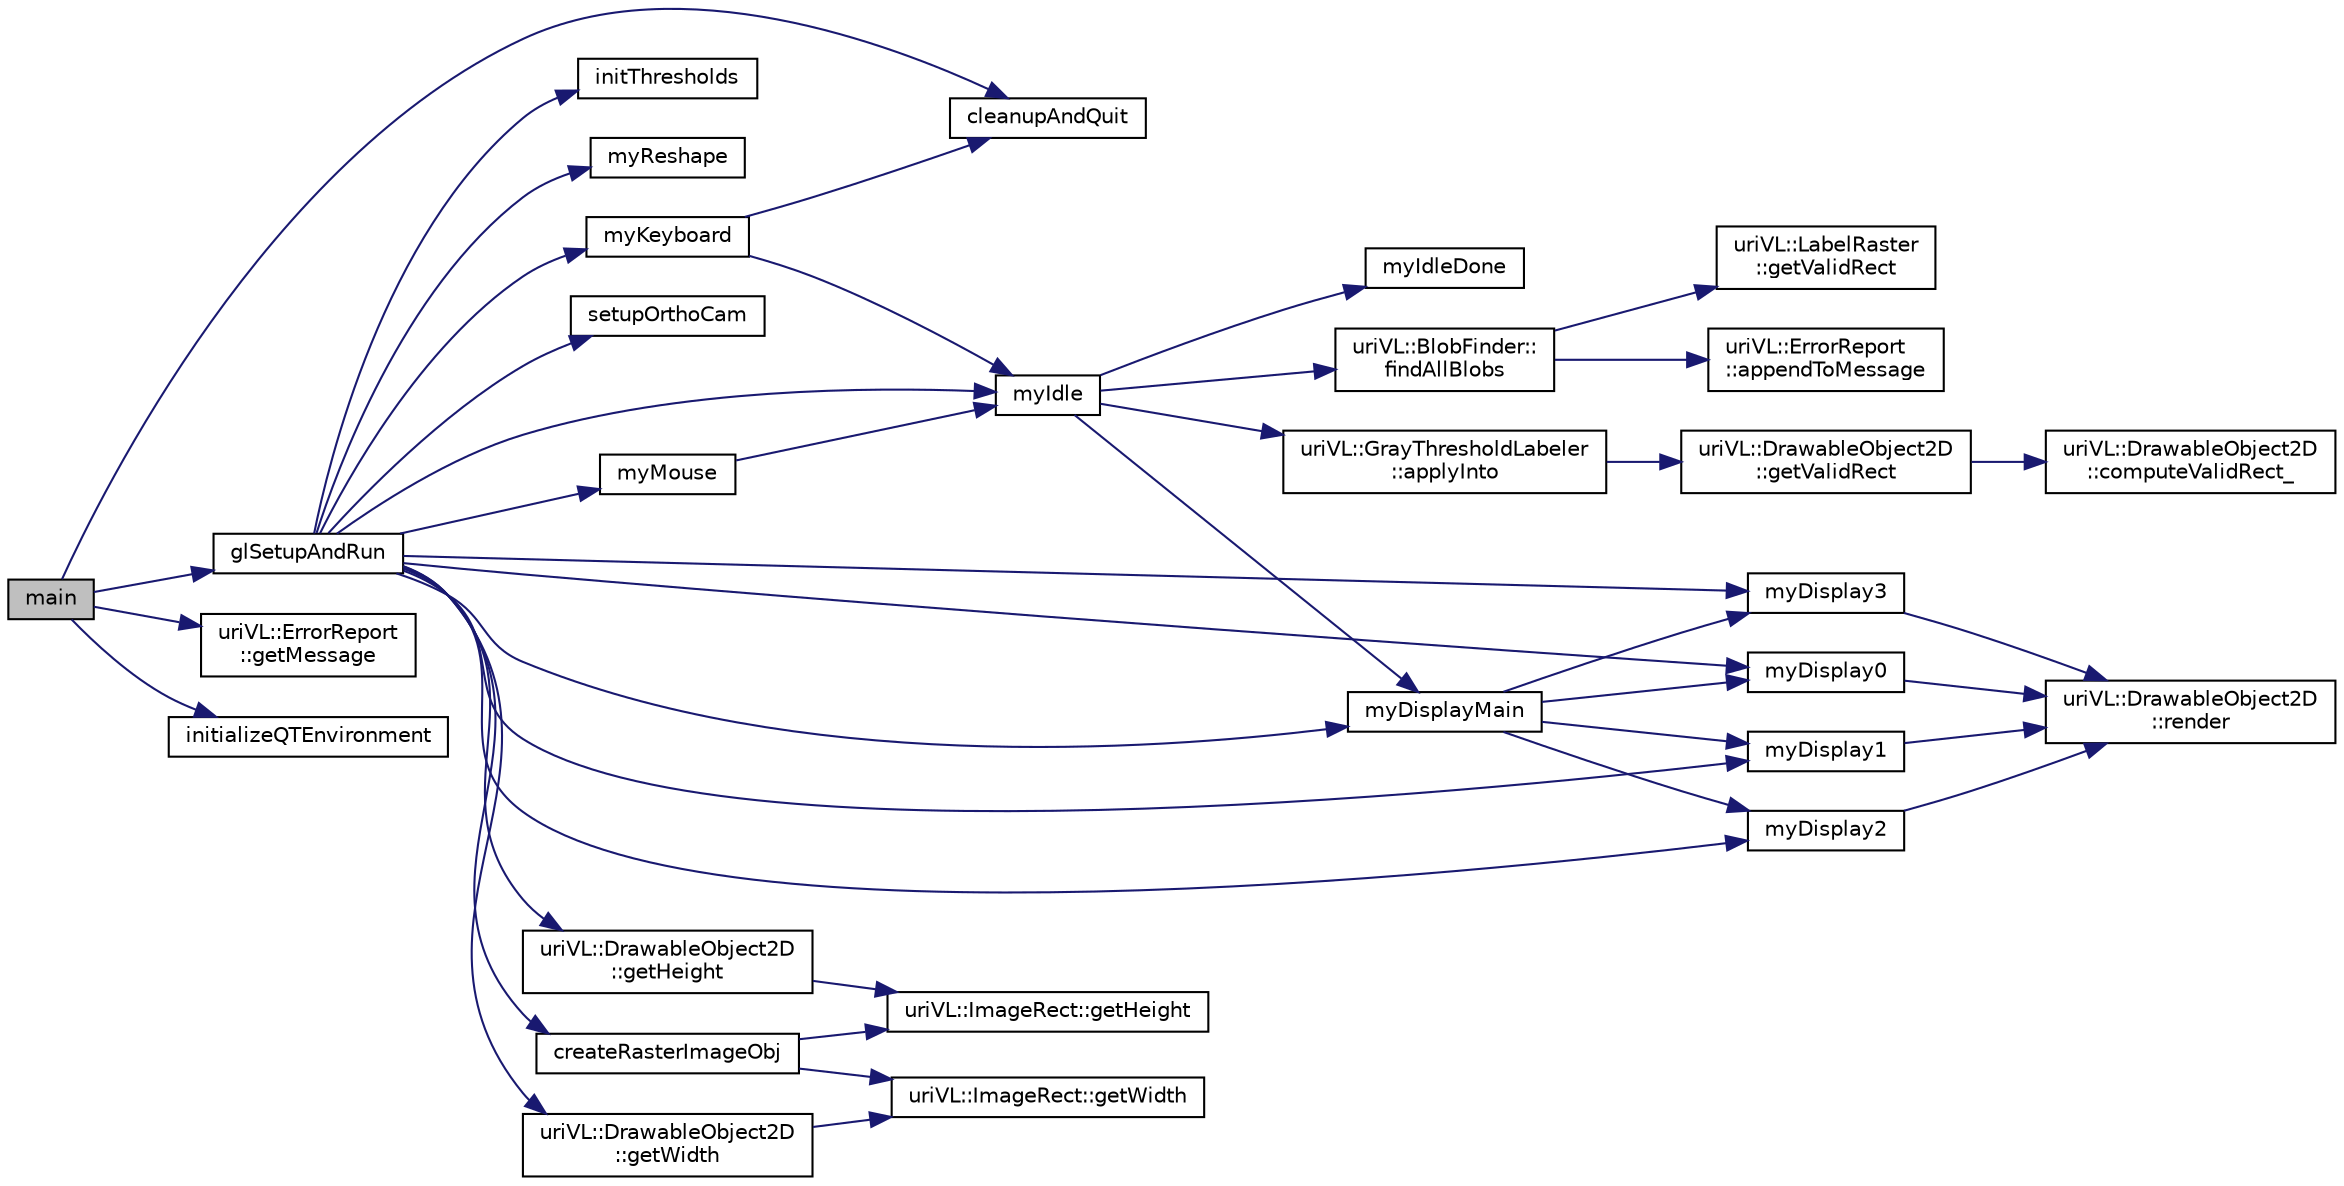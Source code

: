 digraph "main"
{
  edge [fontname="Helvetica",fontsize="10",labelfontname="Helvetica",labelfontsize="10"];
  node [fontname="Helvetica",fontsize="10",shape=record];
  rankdir="LR";
  Node1 [label="main",height=0.2,width=0.4,color="black", fillcolor="grey75", style="filled", fontcolor="black"];
  Node1 -> Node2 [color="midnightblue",fontsize="10",style="solid",fontname="Helvetica"];
  Node2 [label="cleanupAndQuit",height=0.2,width=0.4,color="black", fillcolor="white", style="filled",URL="$videoDifference__main_8cpp.html#ab5774c0c168c63ad4c75e9bf6f09e72b"];
  Node1 -> Node3 [color="midnightblue",fontsize="10",style="solid",fontname="Helvetica"];
  Node3 [label="uriVL::ErrorReport\l::getMessage",height=0.2,width=0.4,color="black", fillcolor="white", style="filled",URL="$classuriVL_1_1ErrorReport.html#ab0e9a629dc8d1342f8c6078e5d5b2a1d",tooltip="When you call this, you&#39;re responsible for delete[]&#39;ing the returned pointer. "];
  Node1 -> Node4 [color="midnightblue",fontsize="10",style="solid",fontname="Helvetica"];
  Node4 [label="glSetupAndRun",height=0.2,width=0.4,color="black", fillcolor="white", style="filled",URL="$videoDifference__main_8cpp.html#a90c375f0670dbde0c466ef8e5b8501b2"];
  Node4 -> Node5 [color="midnightblue",fontsize="10",style="solid",fontname="Helvetica"];
  Node5 [label="createRasterImageObj",height=0.2,width=0.4,color="black", fillcolor="white", style="filled",URL="$videoDifference__main_8cpp.html#ac85cb0ad2757c794788cef3bea1b268e"];
  Node5 -> Node6 [color="midnightblue",fontsize="10",style="solid",fontname="Helvetica"];
  Node6 [label="uriVL::ImageRect::getHeight",height=0.2,width=0.4,color="black", fillcolor="white", style="filled",URL="$classuriVL_1_1ImageRect.html#aa757d85ab5d5230bc0ca53f5960e14f3",tooltip="Returns the height of the rectangle. "];
  Node5 -> Node7 [color="midnightblue",fontsize="10",style="solid",fontname="Helvetica"];
  Node7 [label="uriVL::ImageRect::getWidth",height=0.2,width=0.4,color="black", fillcolor="white", style="filled",URL="$classuriVL_1_1ImageRect.html#a1081dc6f638b33ebf30d0a43d51289ef",tooltip="Returns the width of the rectangle. "];
  Node4 -> Node8 [color="midnightblue",fontsize="10",style="solid",fontname="Helvetica"];
  Node8 [label="uriVL::DrawableObject2D\l::getHeight",height=0.2,width=0.4,color="black", fillcolor="white", style="filled",URL="$classuriVL_1_1DrawableObject2D.html#a0fa48af9667c5a4b53bd2a9bf0eea240",tooltip="Returns the number of rows for the image. "];
  Node8 -> Node6 [color="midnightblue",fontsize="10",style="solid",fontname="Helvetica"];
  Node4 -> Node9 [color="midnightblue",fontsize="10",style="solid",fontname="Helvetica"];
  Node9 [label="uriVL::DrawableObject2D\l::getWidth",height=0.2,width=0.4,color="black", fillcolor="white", style="filled",URL="$classuriVL_1_1DrawableObject2D.html#a01127dbd10a99cdbb7596e48539068c9",tooltip="Returns the number of columns for the image. "];
  Node9 -> Node7 [color="midnightblue",fontsize="10",style="solid",fontname="Helvetica"];
  Node4 -> Node10 [color="midnightblue",fontsize="10",style="solid",fontname="Helvetica"];
  Node10 [label="initThresholds",height=0.2,width=0.4,color="black", fillcolor="white", style="filled",URL="$videoDifference__main_8cpp.html#a0088adf459c1c2a354d6f6444a9a288c"];
  Node4 -> Node11 [color="midnightblue",fontsize="10",style="solid",fontname="Helvetica"];
  Node11 [label="myDisplay0",height=0.2,width=0.4,color="black", fillcolor="white", style="filled",URL="$videoDifference__main_8cpp.html#a203e370232115e0fd93fae4a255d9d7d"];
  Node11 -> Node12 [color="midnightblue",fontsize="10",style="solid",fontname="Helvetica"];
  Node12 [label="uriVL::DrawableObject2D\l::render",height=0.2,width=0.4,color="black", fillcolor="white", style="filled",URL="$classuriVL_1_1DrawableObject2D.html#ac8e503cfade891e7ac2a25467cb7d24a",tooltip="Renders the object at the default depth and (0, 0) location. "];
  Node4 -> Node13 [color="midnightblue",fontsize="10",style="solid",fontname="Helvetica"];
  Node13 [label="myDisplay1",height=0.2,width=0.4,color="black", fillcolor="white", style="filled",URL="$videoDifference__main_8cpp.html#a7af0867a250b60f1375c843341bc40b6"];
  Node13 -> Node12 [color="midnightblue",fontsize="10",style="solid",fontname="Helvetica"];
  Node4 -> Node14 [color="midnightblue",fontsize="10",style="solid",fontname="Helvetica"];
  Node14 [label="myDisplay2",height=0.2,width=0.4,color="black", fillcolor="white", style="filled",URL="$videoDifference__main_8cpp.html#a77634c375a18c94063bc5f225fdd2c6b"];
  Node14 -> Node12 [color="midnightblue",fontsize="10",style="solid",fontname="Helvetica"];
  Node4 -> Node15 [color="midnightblue",fontsize="10",style="solid",fontname="Helvetica"];
  Node15 [label="myDisplay3",height=0.2,width=0.4,color="black", fillcolor="white", style="filled",URL="$videoDifference__main_8cpp.html#aefcbd7b72ee22e422927277f895f0d06"];
  Node15 -> Node12 [color="midnightblue",fontsize="10",style="solid",fontname="Helvetica"];
  Node4 -> Node16 [color="midnightblue",fontsize="10",style="solid",fontname="Helvetica"];
  Node16 [label="myDisplayMain",height=0.2,width=0.4,color="black", fillcolor="white", style="filled",URL="$videoDifference__main_8cpp.html#af86ee6d7809b6842c4e285d141d718a7"];
  Node16 -> Node11 [color="midnightblue",fontsize="10",style="solid",fontname="Helvetica"];
  Node16 -> Node13 [color="midnightblue",fontsize="10",style="solid",fontname="Helvetica"];
  Node16 -> Node14 [color="midnightblue",fontsize="10",style="solid",fontname="Helvetica"];
  Node16 -> Node15 [color="midnightblue",fontsize="10",style="solid",fontname="Helvetica"];
  Node4 -> Node17 [color="midnightblue",fontsize="10",style="solid",fontname="Helvetica"];
  Node17 [label="myIdle",height=0.2,width=0.4,color="black", fillcolor="white", style="filled",URL="$videoDifference__main_8cpp.html#a8b6b5874f18eb288af28f2ea8dc37afd"];
  Node17 -> Node18 [color="midnightblue",fontsize="10",style="solid",fontname="Helvetica"];
  Node18 [label="uriVL::GrayThresholdLabeler\l::applyInto",height=0.2,width=0.4,color="black", fillcolor="white", style="filled",URL="$classuriVL_1_1GrayThresholdLabeler.html#a8a07a2f9967f3552bf508280a251eb57",tooltip="Applies this operator to an image, returns the result as a LabelRaster. "];
  Node18 -> Node19 [color="midnightblue",fontsize="10",style="solid",fontname="Helvetica"];
  Node19 [label="uriVL::DrawableObject2D\l::getValidRect",height=0.2,width=0.4,color="black", fillcolor="white", style="filled",URL="$classuriVL_1_1DrawableObject2D.html#ad654c2c5da02b3b20298c3eef4153874",tooltip="Returns the object&#39;s valid data rectangle. "];
  Node19 -> Node20 [color="midnightblue",fontsize="10",style="solid",fontname="Helvetica"];
  Node20 [label="uriVL::DrawableObject2D\l::computeValidRect_",height=0.2,width=0.4,color="black", fillcolor="white", style="filled",URL="$classuriVL_1_1DrawableObject2D.html#a9eb135fd212d80a8fbc3caa7e242d9dd",tooltip="Calculates the object&#39;s valid box. "];
  Node17 -> Node21 [color="midnightblue",fontsize="10",style="solid",fontname="Helvetica"];
  Node21 [label="uriVL::BlobFinder::\lfindAllBlobs",height=0.2,width=0.4,color="black", fillcolor="white", style="filled",URL="$classuriVL_1_1BlobFinder.html#a7404aa90e173beb8b83136ba46485db7",tooltip="Detect all the blobs in the input label raster from a list of target indices. "];
  Node21 -> Node22 [color="midnightblue",fontsize="10",style="solid",fontname="Helvetica"];
  Node22 [label="uriVL::LabelRaster\l::getValidRect",height=0.2,width=0.4,color="black", fillcolor="white", style="filled",URL="$classuriVL_1_1LabelRaster.html#af9c034eafd1e2c27e80a4143aa2f22d3",tooltip="Returns the label raster&#39;s valid data rectangle. "];
  Node21 -> Node23 [color="midnightblue",fontsize="10",style="solid",fontname="Helvetica"];
  Node23 [label="uriVL::ErrorReport\l::appendToMessage",height=0.2,width=0.4,color="black", fillcolor="white", style="filled",URL="$classuriVL_1_1ErrorReport.html#a65100d12091947d1df26c38f48058569",tooltip="Appends a string to the error message. "];
  Node17 -> Node24 [color="midnightblue",fontsize="10",style="solid",fontname="Helvetica"];
  Node24 [label="myIdleDone",height=0.2,width=0.4,color="black", fillcolor="white", style="filled",URL="$videoDifference__main_8cpp.html#aecb76b76a1aa99390ebe7615612927dd"];
  Node17 -> Node16 [color="midnightblue",fontsize="10",style="solid",fontname="Helvetica"];
  Node4 -> Node25 [color="midnightblue",fontsize="10",style="solid",fontname="Helvetica"];
  Node25 [label="myKeyboard",height=0.2,width=0.4,color="black", fillcolor="white", style="filled",URL="$videoDifference__main_8cpp.html#a2380242ef771b5a0d59cce4a680dc9df"];
  Node25 -> Node2 [color="midnightblue",fontsize="10",style="solid",fontname="Helvetica"];
  Node25 -> Node17 [color="midnightblue",fontsize="10",style="solid",fontname="Helvetica"];
  Node4 -> Node26 [color="midnightblue",fontsize="10",style="solid",fontname="Helvetica"];
  Node26 [label="myMouse",height=0.2,width=0.4,color="black", fillcolor="white", style="filled",URL="$videoDifference__main_8cpp.html#a9bc4be0bf730d5bb02788a3969a9cdfa"];
  Node26 -> Node17 [color="midnightblue",fontsize="10",style="solid",fontname="Helvetica"];
  Node4 -> Node27 [color="midnightblue",fontsize="10",style="solid",fontname="Helvetica"];
  Node27 [label="myReshape",height=0.2,width=0.4,color="black", fillcolor="white", style="filled",URL="$videoDifference__main_8cpp.html#ae659bda7aa3ae9f52f7fed05f3c900fb"];
  Node4 -> Node28 [color="midnightblue",fontsize="10",style="solid",fontname="Helvetica"];
  Node28 [label="setupOrthoCam",height=0.2,width=0.4,color="black", fillcolor="white", style="filled",URL="$videoDifference__main_8cpp.html#a63754419aeda022dcd6db14eaddd530f"];
  Node1 -> Node29 [color="midnightblue",fontsize="10",style="solid",fontname="Helvetica"];
  Node29 [label="initializeQTEnvironment",height=0.2,width=0.4,color="black", fillcolor="white", style="filled",URL="$videoDifference__main_8cpp.html#a0672b041b5eec1b80073dbb043e6b625"];
}

